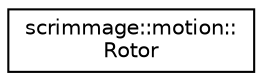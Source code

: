 digraph "Graphical Class Hierarchy"
{
 // LATEX_PDF_SIZE
  edge [fontname="Helvetica",fontsize="10",labelfontname="Helvetica",labelfontsize="10"];
  node [fontname="Helvetica",fontsize="10",shape=record];
  rankdir="LR";
  Node0 [label="scrimmage::motion::\lRotor",height=0.2,width=0.4,color="black", fillcolor="white", style="filled",URL="$classscrimmage_1_1motion_1_1Rotor.html",tooltip=" "];
}
